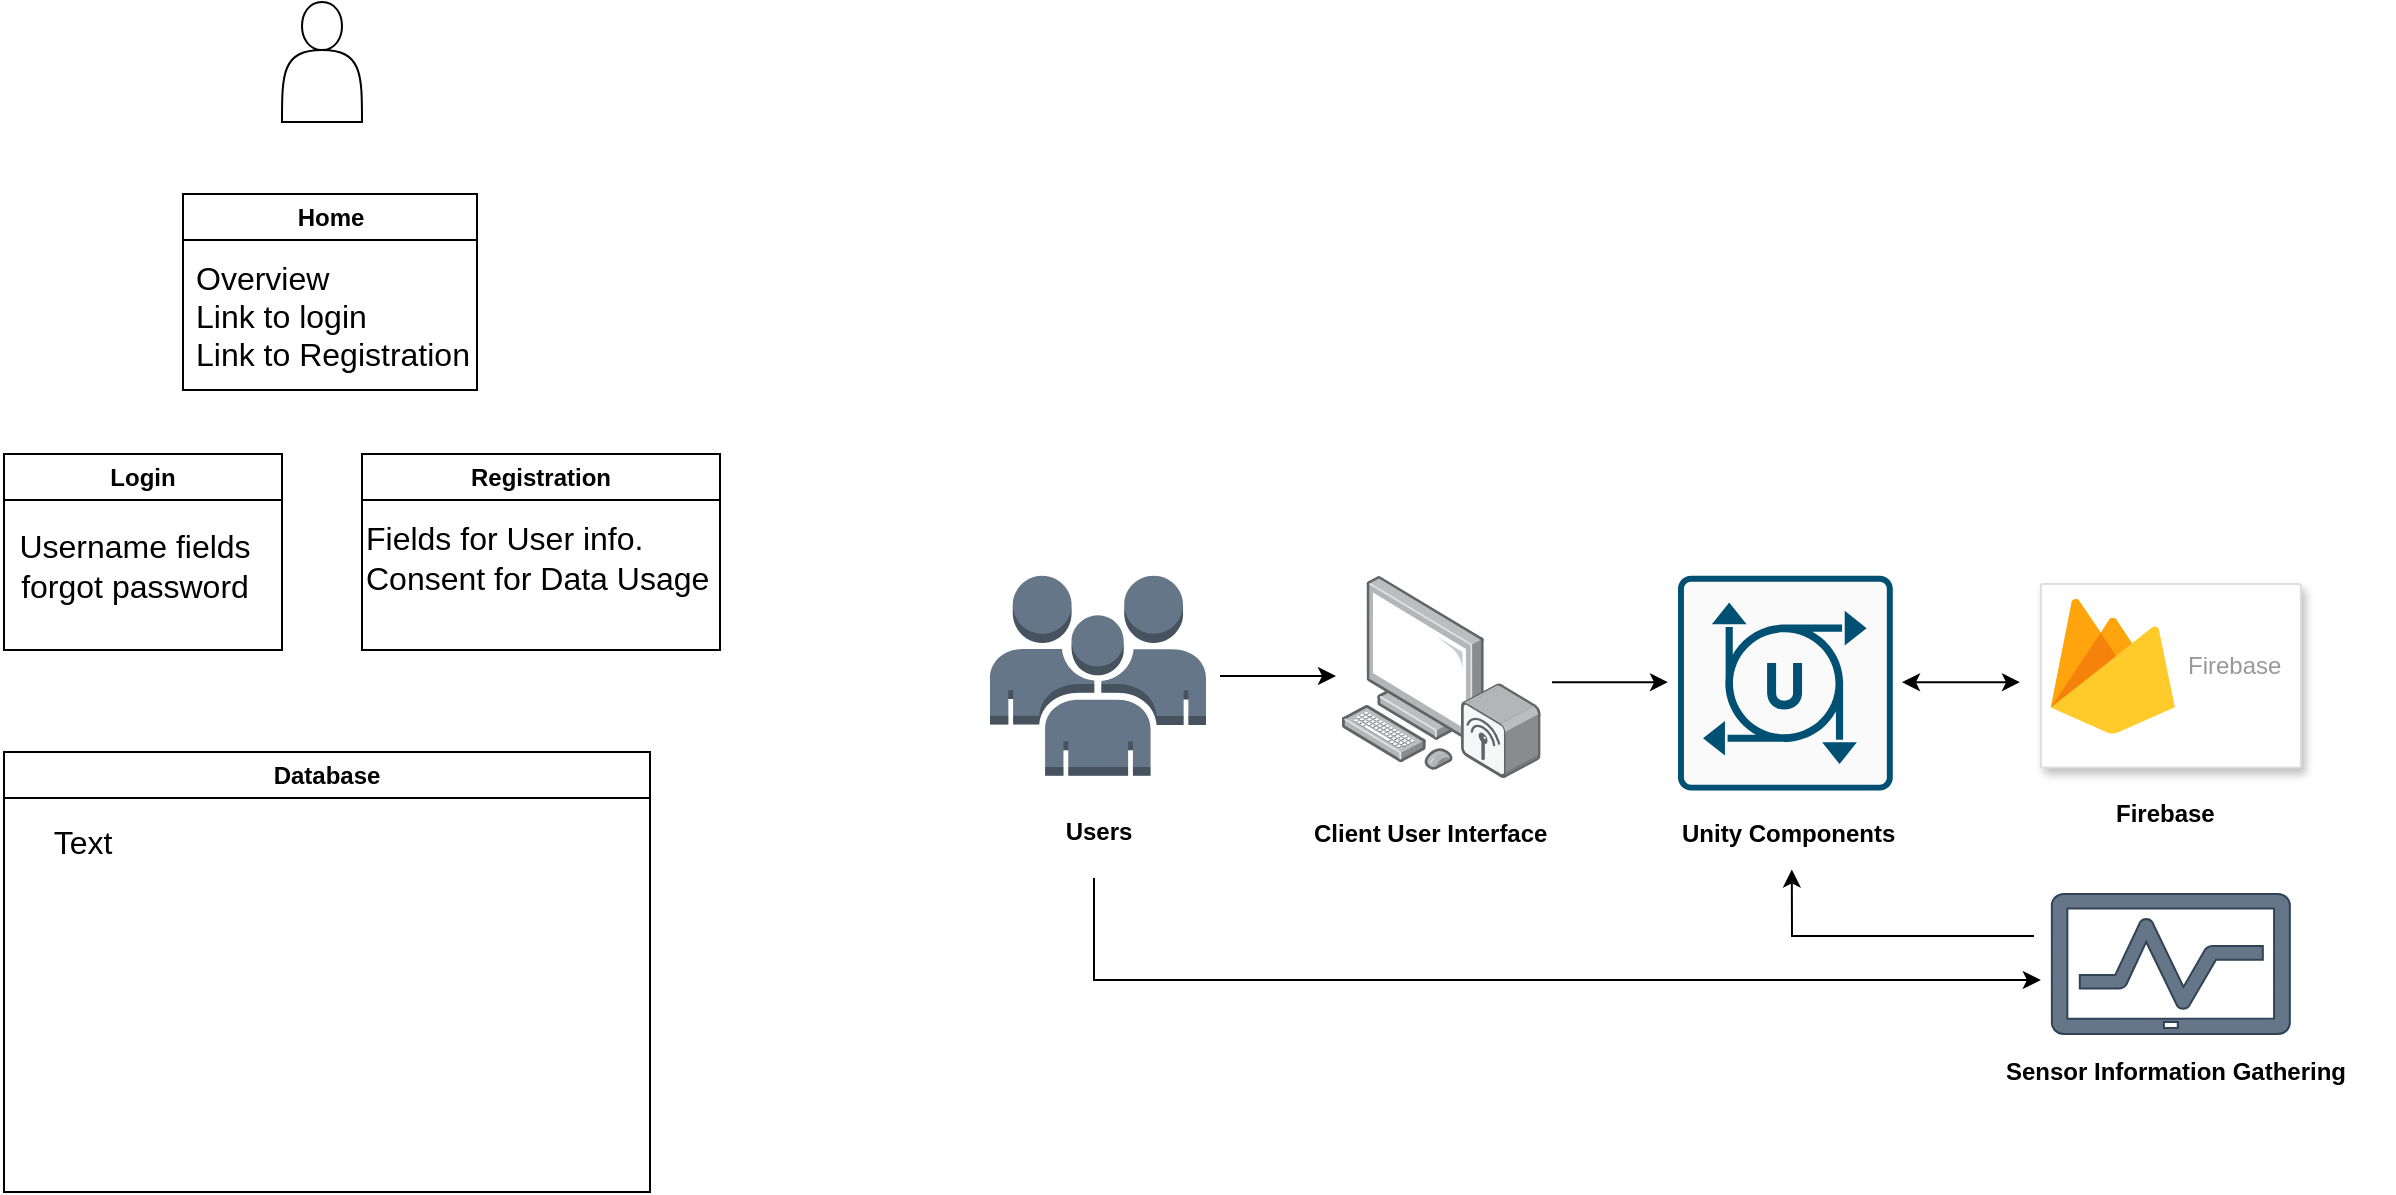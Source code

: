 <mxfile version="24.7.17">
  <diagram name="Page-1" id="ouPPqVYWVj_6R3psdxhQ">
    <mxGraphModel dx="1679" dy="1513" grid="0" gridSize="10" guides="1" tooltips="1" connect="1" arrows="1" fold="1" page="0" pageScale="1" pageWidth="850" pageHeight="1100" math="0" shadow="0">
      <root>
        <mxCell id="0" />
        <mxCell id="1" parent="0" />
        <mxCell id="oabWI8DTtVUbQuIUZGR3-3" value="" style="shape=actor;whiteSpace=wrap;html=1;" parent="1" vertex="1">
          <mxGeometry x="221" y="-51" width="40" height="60" as="geometry" />
        </mxCell>
        <mxCell id="oabWI8DTtVUbQuIUZGR3-4" value="Home" style="swimlane;whiteSpace=wrap;html=1;" parent="1" vertex="1">
          <mxGeometry x="171.5" y="45" width="147" height="98" as="geometry" />
        </mxCell>
        <mxCell id="oabWI8DTtVUbQuIUZGR3-6" value="Overview&lt;div&gt;Link to login&lt;/div&gt;&lt;div&gt;Link to Registration&lt;/div&gt;" style="text;html=1;align=left;verticalAlign=middle;resizable=0;points=[];autosize=1;strokeColor=none;fillColor=none;fontSize=16;" parent="oabWI8DTtVUbQuIUZGR3-4" vertex="1">
          <mxGeometry x="4.5" y="26" width="155" height="70" as="geometry" />
        </mxCell>
        <mxCell id="oabWI8DTtVUbQuIUZGR3-5" value="Registration" style="swimlane;whiteSpace=wrap;html=1;" parent="1" vertex="1">
          <mxGeometry x="261" y="175" width="179" height="98" as="geometry" />
        </mxCell>
        <mxCell id="oabWI8DTtVUbQuIUZGR3-8" value="Fields for User info.&lt;div&gt;Consent for Data Usage&lt;/div&gt;" style="text;html=1;align=left;verticalAlign=middle;resizable=0;points=[];autosize=1;strokeColor=none;fillColor=none;fontSize=16;" parent="oabWI8DTtVUbQuIUZGR3-5" vertex="1">
          <mxGeometry y="27" width="190" height="50" as="geometry" />
        </mxCell>
        <mxCell id="oabWI8DTtVUbQuIUZGR3-7" value="Login" style="swimlane;whiteSpace=wrap;html=1;" parent="1" vertex="1">
          <mxGeometry x="82" y="175" width="139" height="98" as="geometry" />
        </mxCell>
        <mxCell id="oabWI8DTtVUbQuIUZGR3-9" value="Username fields&lt;div&gt;forgot password&lt;/div&gt;" style="text;html=1;align=center;verticalAlign=middle;resizable=0;points=[];autosize=1;strokeColor=none;fillColor=none;fontSize=16;" parent="oabWI8DTtVUbQuIUZGR3-7" vertex="1">
          <mxGeometry x="-2" y="31" width="134" height="50" as="geometry" />
        </mxCell>
        <mxCell id="Rm-EXwJDXYBnDl4J9TMp-1" value="Database" style="swimlane;whiteSpace=wrap;html=1;" vertex="1" parent="1">
          <mxGeometry x="82" y="324" width="323" height="220" as="geometry" />
        </mxCell>
        <mxCell id="Rm-EXwJDXYBnDl4J9TMp-2" value="Text" style="text;html=1;align=center;verticalAlign=middle;resizable=0;points=[];autosize=1;strokeColor=none;fillColor=none;fontSize=16;" vertex="1" parent="Rm-EXwJDXYBnDl4J9TMp-1">
          <mxGeometry x="15" y="29" width="47" height="31" as="geometry" />
        </mxCell>
        <mxCell id="Rm-EXwJDXYBnDl4J9TMp-4" value="" style="image;points=[];aspect=fixed;html=1;align=center;shadow=0;dashed=0;image=img/lib/allied_telesis/computer_and_terminals/Personal_Computer_Wireless.svg;imageBackground=none;" vertex="1" parent="1">
          <mxGeometry x="751" y="235.9" width="99.31" height="101.2" as="geometry" />
        </mxCell>
        <mxCell id="Rm-EXwJDXYBnDl4J9TMp-6" value="" style="whiteSpace=wrap;html=1;aspect=fixed;sketch=0;points=[[0.015,0.015,0],[0.985,0.015,0],[0.985,0.985,0],[0.015,0.985,0],[0.25,0,0],[0.5,0,0],[0.75,0,0],[1,0.25,0],[1,0.5,0],[1,0.75,0],[0.75,1,0],[0.5,1,0],[0.25,1,0],[0,0.75,0],[0,0.5,0],[0,0.25,0]];verticalLabelPosition=bottom;verticalAlign=top;pointerEvents=1;shape=mxgraph.cisco19.rect;prIcon=unity;fillColor=#FAFAFA;strokeColor=#005073;" vertex="1" parent="1">
          <mxGeometry x="919" y="235.9" width="107.4" height="107.4" as="geometry" />
        </mxCell>
        <mxCell id="Rm-EXwJDXYBnDl4J9TMp-10" value="" style="strokeColor=#dddddd;shadow=1;strokeWidth=1;rounded=1;absoluteArcSize=1;arcSize=2;" vertex="1" parent="1">
          <mxGeometry x="1100.42" y="240.05" width="130" height="91.7" as="geometry" />
        </mxCell>
        <mxCell id="Rm-EXwJDXYBnDl4J9TMp-11" value="Firebase" style="sketch=0;dashed=0;connectable=0;html=1;fillColor=#5184F3;strokeColor=none;shape=mxgraph.gcp2.firebase;part=1;labelPosition=right;verticalLabelPosition=middle;align=left;verticalAlign=middle;spacingLeft=5;fontColor=#999999;fontSize=12;" vertex="1" parent="Rm-EXwJDXYBnDl4J9TMp-10">
          <mxGeometry width="62" height="68" relative="1" as="geometry">
            <mxPoint x="5" y="7" as="offset" />
          </mxGeometry>
        </mxCell>
        <mxCell id="Rm-EXwJDXYBnDl4J9TMp-15" value="" style="outlineConnect=0;dashed=0;verticalLabelPosition=bottom;verticalAlign=top;align=center;html=1;shape=mxgraph.aws3.users;fillColor=#647687;fontColor=#ffffff;strokeColor=#314354;" vertex="1" parent="1">
          <mxGeometry x="575" y="235.9" width="108" height="100" as="geometry" />
        </mxCell>
        <mxCell id="Rm-EXwJDXYBnDl4J9TMp-16" value="" style="endArrow=classic;startArrow=classic;html=1;rounded=0;" edge="1" parent="1">
          <mxGeometry width="50" height="50" relative="1" as="geometry">
            <mxPoint x="1031" y="289.1" as="sourcePoint" />
            <mxPoint x="1090" y="289.1" as="targetPoint" />
          </mxGeometry>
        </mxCell>
        <mxCell id="Rm-EXwJDXYBnDl4J9TMp-17" value="" style="endArrow=classic;html=1;rounded=0;" edge="1" parent="1">
          <mxGeometry width="50" height="50" relative="1" as="geometry">
            <mxPoint x="856" y="289.1" as="sourcePoint" />
            <mxPoint x="914" y="289.1" as="targetPoint" />
          </mxGeometry>
        </mxCell>
        <mxCell id="Rm-EXwJDXYBnDl4J9TMp-18" value="" style="endArrow=classic;html=1;rounded=0;" edge="1" parent="1">
          <mxGeometry width="50" height="50" relative="1" as="geometry">
            <mxPoint x="690" y="286" as="sourcePoint" />
            <mxPoint x="748" y="286" as="targetPoint" />
          </mxGeometry>
        </mxCell>
        <mxCell id="Rm-EXwJDXYBnDl4J9TMp-19" value="&lt;b&gt;Users&lt;/b&gt;" style="text;html=1;align=center;verticalAlign=middle;resizable=0;points=[];autosize=1;strokeColor=none;fillColor=none;" vertex="1" parent="1">
          <mxGeometry x="603.5" y="351" width="51" height="26" as="geometry" />
        </mxCell>
        <mxCell id="Rm-EXwJDXYBnDl4J9TMp-20" value="&lt;div style=&quot;text-align: center;&quot;&gt;&lt;span style=&quot;text-wrap: nowrap;&quot;&gt;&lt;b&gt;Client User Interface&lt;/b&gt;&lt;/span&gt;&lt;/div&gt;&lt;div style=&quot;text-align: center;&quot;&gt;&lt;span style=&quot;text-wrap: nowrap;&quot;&gt;&lt;br&gt;&lt;/span&gt;&lt;/div&gt;" style="text;whiteSpace=wrap;html=1;" vertex="1" parent="1">
          <mxGeometry x="735" y="351" width="140.85" height="36" as="geometry" />
        </mxCell>
        <mxCell id="Rm-EXwJDXYBnDl4J9TMp-21" value="&lt;div style=&quot;text-align: center;&quot;&gt;&lt;span style=&quot;text-wrap: nowrap;&quot;&gt;&lt;b&gt;Unity Components&lt;/b&gt;&lt;/span&gt;&lt;/div&gt;" style="text;whiteSpace=wrap;html=1;" vertex="1" parent="1">
          <mxGeometry x="919" y="351" width="140.85" height="36" as="geometry" />
        </mxCell>
        <mxCell id="Rm-EXwJDXYBnDl4J9TMp-23" value="&lt;div style=&quot;text-align: center;&quot;&gt;&lt;span style=&quot;text-wrap: nowrap;&quot;&gt;&lt;b&gt;Firebase&lt;/b&gt;&lt;/span&gt;&lt;/div&gt;" style="text;whiteSpace=wrap;html=1;" vertex="1" parent="1">
          <mxGeometry x="1136" y="341" width="140.85" height="36" as="geometry" />
        </mxCell>
        <mxCell id="Rm-EXwJDXYBnDl4J9TMp-24" value="" style="sketch=0;pointerEvents=1;shadow=0;dashed=0;html=1;strokeColor=#314354;labelPosition=center;verticalLabelPosition=bottom;verticalAlign=top;align=center;fillColor=#647687;shape=mxgraph.mscae.intune.device_health;fontColor=#ffffff;" vertex="1" parent="1">
          <mxGeometry x="1105.92" y="395" width="119" height="70" as="geometry" />
        </mxCell>
        <mxCell id="Rm-EXwJDXYBnDl4J9TMp-25" value="&lt;div style=&quot;text-align: center;&quot;&gt;&lt;span style=&quot;text-wrap: nowrap;&quot;&gt;&lt;b&gt;Sensor Information Gathering&lt;/b&gt;&lt;/span&gt;&lt;/div&gt;" style="text;whiteSpace=wrap;html=1;" vertex="1" parent="1">
          <mxGeometry x="1081" y="470" width="140.85" height="36" as="geometry" />
        </mxCell>
        <mxCell id="Rm-EXwJDXYBnDl4J9TMp-28" value="" style="endArrow=classic;html=1;rounded=0;entryX=0.404;entryY=0.881;entryDx=0;entryDy=0;entryPerimeter=0;" edge="1" parent="1" target="Rm-EXwJDXYBnDl4J9TMp-21">
          <mxGeometry width="50" height="50" relative="1" as="geometry">
            <mxPoint x="1097" y="416" as="sourcePoint" />
            <mxPoint x="976" y="396" as="targetPoint" />
            <Array as="points">
              <mxPoint x="976" y="416" />
            </Array>
          </mxGeometry>
        </mxCell>
        <mxCell id="Rm-EXwJDXYBnDl4J9TMp-30" value="" style="endArrow=classic;html=1;rounded=0;" edge="1" parent="1">
          <mxGeometry width="50" height="50" relative="1" as="geometry">
            <mxPoint x="627" y="387" as="sourcePoint" />
            <mxPoint x="1100.42" y="438" as="targetPoint" />
            <Array as="points">
              <mxPoint x="627" y="438" />
            </Array>
          </mxGeometry>
        </mxCell>
      </root>
    </mxGraphModel>
  </diagram>
</mxfile>
